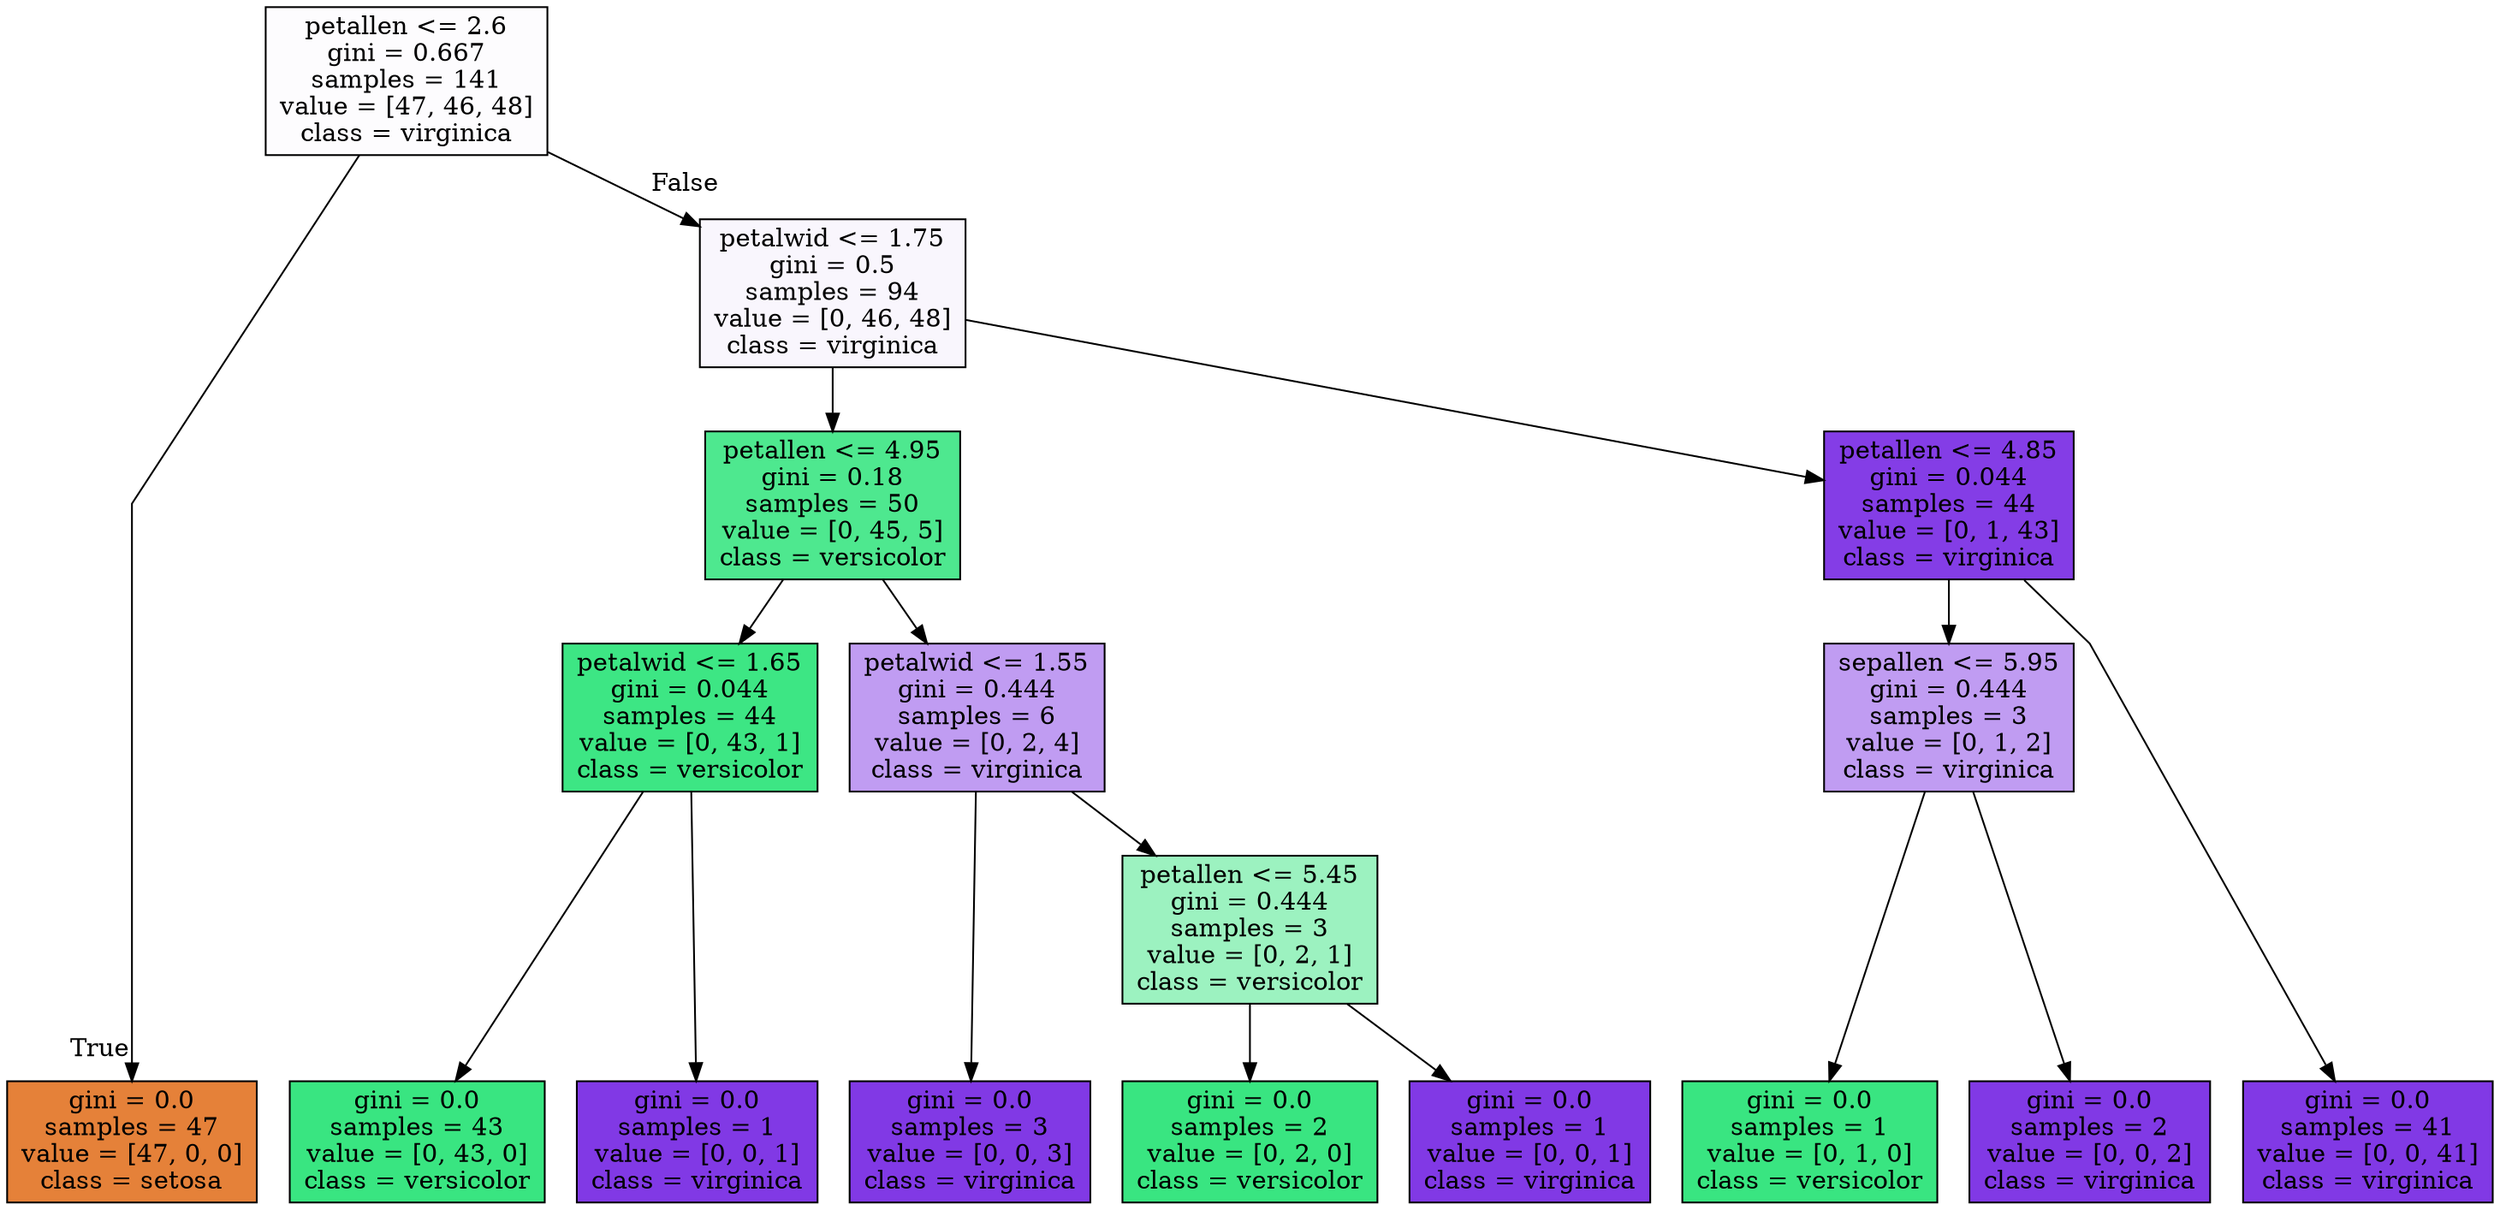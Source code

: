digraph Tree {
node [shape=box, style="filled", color="black"] ;
graph [ranksep=equally, splines=polyline] ;
0 [label="petallen <= 2.6\ngini = 0.667\nsamples = 141\nvalue = [47, 46, 48]\nclass = virginica", fillcolor="#8139e503"] ;
1 [label="gini = 0.0\nsamples = 47\nvalue = [47, 0, 0]\nclass = setosa", fillcolor="#e58139ff"] ;
0 -> 1 [labeldistance=2.5, labelangle=45, headlabel="True"] ;
2 [label="petalwid <= 1.75\ngini = 0.5\nsamples = 94\nvalue = [0, 46, 48]\nclass = virginica", fillcolor="#8139e50b"] ;
0 -> 2 [labeldistance=2.5, labelangle=-45, headlabel="False"] ;
3 [label="petallen <= 4.95\ngini = 0.18\nsamples = 50\nvalue = [0, 45, 5]\nclass = versicolor", fillcolor="#39e581e3"] ;
2 -> 3 ;
4 [label="petalwid <= 1.65\ngini = 0.044\nsamples = 44\nvalue = [0, 43, 1]\nclass = versicolor", fillcolor="#39e581f9"] ;
3 -> 4 ;
5 [label="gini = 0.0\nsamples = 43\nvalue = [0, 43, 0]\nclass = versicolor", fillcolor="#39e581ff"] ;
4 -> 5 ;
6 [label="gini = 0.0\nsamples = 1\nvalue = [0, 0, 1]\nclass = virginica", fillcolor="#8139e5ff"] ;
4 -> 6 ;
7 [label="petalwid <= 1.55\ngini = 0.444\nsamples = 6\nvalue = [0, 2, 4]\nclass = virginica", fillcolor="#8139e57f"] ;
3 -> 7 ;
8 [label="gini = 0.0\nsamples = 3\nvalue = [0, 0, 3]\nclass = virginica", fillcolor="#8139e5ff"] ;
7 -> 8 ;
9 [label="petallen <= 5.45\ngini = 0.444\nsamples = 3\nvalue = [0, 2, 1]\nclass = versicolor", fillcolor="#39e5817f"] ;
7 -> 9 ;
10 [label="gini = 0.0\nsamples = 2\nvalue = [0, 2, 0]\nclass = versicolor", fillcolor="#39e581ff"] ;
9 -> 10 ;
11 [label="gini = 0.0\nsamples = 1\nvalue = [0, 0, 1]\nclass = virginica", fillcolor="#8139e5ff"] ;
9 -> 11 ;
12 [label="petallen <= 4.85\ngini = 0.044\nsamples = 44\nvalue = [0, 1, 43]\nclass = virginica", fillcolor="#8139e5f9"] ;
2 -> 12 ;
13 [label="sepallen <= 5.95\ngini = 0.444\nsamples = 3\nvalue = [0, 1, 2]\nclass = virginica", fillcolor="#8139e57f"] ;
12 -> 13 ;
14 [label="gini = 0.0\nsamples = 1\nvalue = [0, 1, 0]\nclass = versicolor", fillcolor="#39e581ff"] ;
13 -> 14 ;
15 [label="gini = 0.0\nsamples = 2\nvalue = [0, 0, 2]\nclass = virginica", fillcolor="#8139e5ff"] ;
13 -> 15 ;
16 [label="gini = 0.0\nsamples = 41\nvalue = [0, 0, 41]\nclass = virginica", fillcolor="#8139e5ff"] ;
12 -> 16 ;
{rank=same ; 0} ;
{rank=same ; 2} ;
{rank=same ; 3; 12} ;
{rank=same ; 4; 7; 13} ;
{rank=same ; 9} ;
{rank=same ; 1; 5; 6; 8; 10; 11; 14; 15; 16} ;
}
